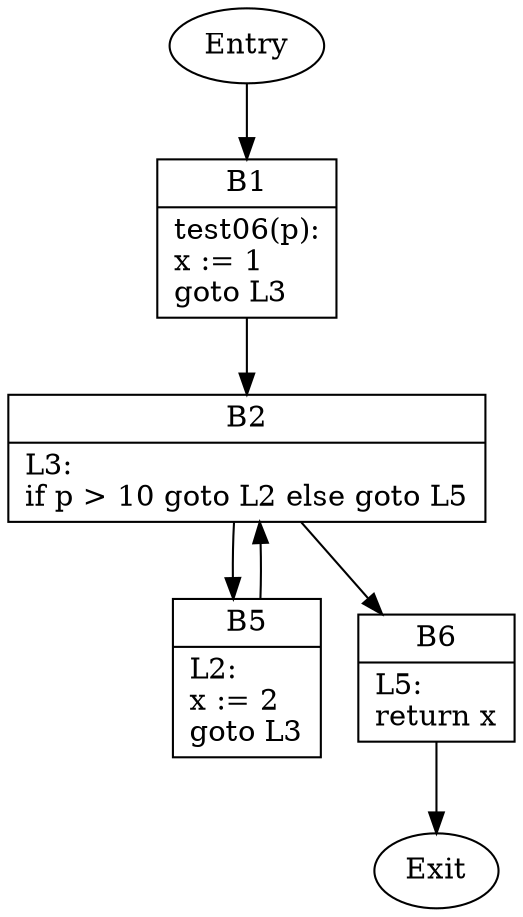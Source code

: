 digraph CFG {
    B1 [shape=record label="{B1|test06(p):\lx := 1\lgoto L3\l}"];
    B2 [shape=record label="{B2|L3:\lif p \> 10 goto L2 else goto L5\l}"];
    B5 [shape=record label="{B5|L2:\lx := 2\lgoto L3\l}"];
    B6 [shape=record label="{B6|L5:\lreturn x\l}"];
    Entry -> B1;
    B1 -> B2;
    B2 -> B5;
    B2 -> B6;
    B5 -> B2;
    B6 -> Exit;
}
